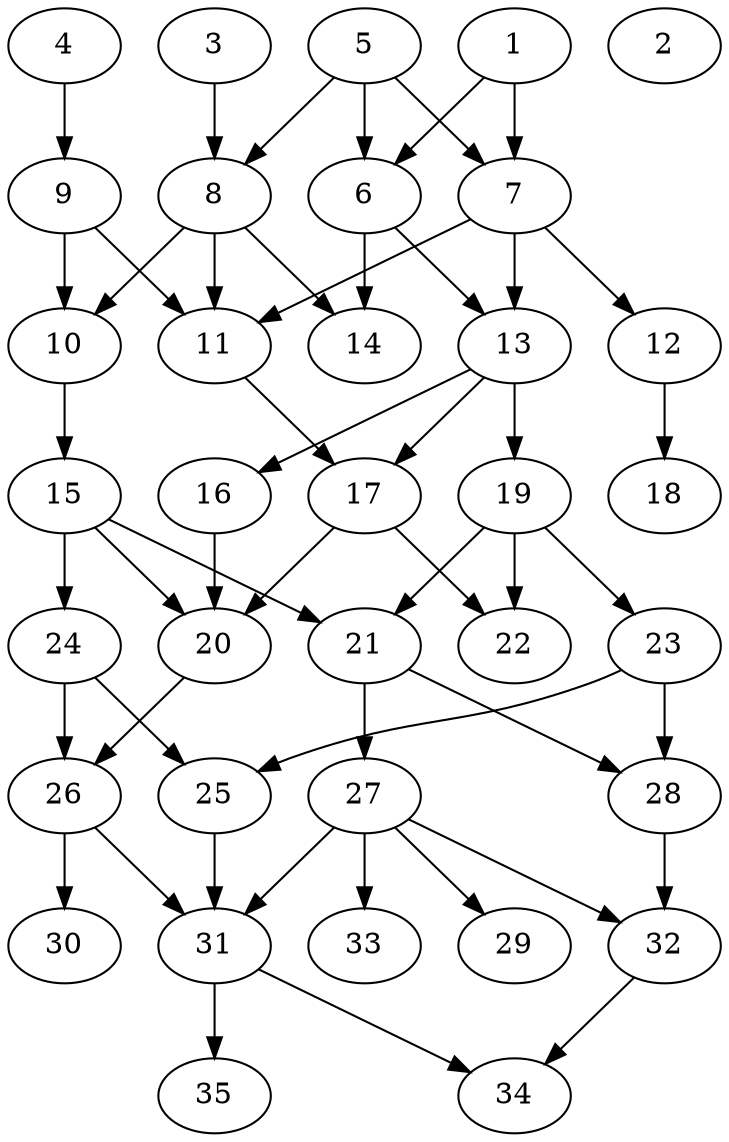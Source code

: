 // DAG automatically generated by daggen at Thu Oct  3 14:05:37 2019
// ./daggen --dot -n 35 --ccr 0.3 --fat 0.5 --regular 0.9 --density 0.6 --mindata 5242880 --maxdata 52428800 
digraph G {
  1 [size="19029333", alpha="0.16", expect_size="5708800"] 
  1 -> 6 [size ="5708800"]
  1 -> 7 [size ="5708800"]
  2 [size="53896533", alpha="0.12", expect_size="16168960"] 
  3 [size="114756267", alpha="0.13", expect_size="34426880"] 
  3 -> 8 [size ="34426880"]
  4 [size="145380693", alpha="0.06", expect_size="43614208"] 
  4 -> 9 [size ="43614208"]
  5 [size="34334720", alpha="0.09", expect_size="10300416"] 
  5 -> 6 [size ="10300416"]
  5 -> 7 [size ="10300416"]
  5 -> 8 [size ="10300416"]
  6 [size="31505067", alpha="0.18", expect_size="9451520"] 
  6 -> 13 [size ="9451520"]
  6 -> 14 [size ="9451520"]
  7 [size="61463893", alpha="0.01", expect_size="18439168"] 
  7 -> 11 [size ="18439168"]
  7 -> 12 [size ="18439168"]
  7 -> 13 [size ="18439168"]
  8 [size="79319040", alpha="0.19", expect_size="23795712"] 
  8 -> 10 [size ="23795712"]
  8 -> 11 [size ="23795712"]
  8 -> 14 [size ="23795712"]
  9 [size="114742613", alpha="0.16", expect_size="34422784"] 
  9 -> 10 [size ="34422784"]
  9 -> 11 [size ="34422784"]
  10 [size="79970987", alpha="0.11", expect_size="23991296"] 
  10 -> 15 [size ="23991296"]
  11 [size="92811947", alpha="0.00", expect_size="27843584"] 
  11 -> 17 [size ="27843584"]
  12 [size="62317227", alpha="0.05", expect_size="18695168"] 
  12 -> 18 [size ="18695168"]
  13 [size="153661440", alpha="0.04", expect_size="46098432"] 
  13 -> 16 [size ="46098432"]
  13 -> 17 [size ="46098432"]
  13 -> 19 [size ="46098432"]
  14 [size="100249600", alpha="0.01", expect_size="30074880"] 
  15 [size="150261760", alpha="0.17", expect_size="45078528"] 
  15 -> 20 [size ="45078528"]
  15 -> 21 [size ="45078528"]
  15 -> 24 [size ="45078528"]
  16 [size="66194773", alpha="0.11", expect_size="19858432"] 
  16 -> 20 [size ="19858432"]
  17 [size="53254827", alpha="0.18", expect_size="15976448"] 
  17 -> 20 [size ="15976448"]
  17 -> 22 [size ="15976448"]
  18 [size="57937920", alpha="0.18", expect_size="17381376"] 
  19 [size="49349973", alpha="0.14", expect_size="14804992"] 
  19 -> 21 [size ="14804992"]
  19 -> 22 [size ="14804992"]
  19 -> 23 [size ="14804992"]
  20 [size="20486827", alpha="0.12", expect_size="6146048"] 
  20 -> 26 [size ="6146048"]
  21 [size="110861653", alpha="0.11", expect_size="33258496"] 
  21 -> 27 [size ="33258496"]
  21 -> 28 [size ="33258496"]
  22 [size="111506773", alpha="0.15", expect_size="33452032"] 
  23 [size="151060480", alpha="0.10", expect_size="45318144"] 
  23 -> 25 [size ="45318144"]
  23 -> 28 [size ="45318144"]
  24 [size="27122347", alpha="0.03", expect_size="8136704"] 
  24 -> 25 [size ="8136704"]
  24 -> 26 [size ="8136704"]
  25 [size="31825920", alpha="0.17", expect_size="9547776"] 
  25 -> 31 [size ="9547776"]
  26 [size="161587200", alpha="0.13", expect_size="48476160"] 
  26 -> 30 [size ="48476160"]
  26 -> 31 [size ="48476160"]
  27 [size="88125440", alpha="0.14", expect_size="26437632"] 
  27 -> 29 [size ="26437632"]
  27 -> 31 [size ="26437632"]
  27 -> 32 [size ="26437632"]
  27 -> 33 [size ="26437632"]
  28 [size="75707733", alpha="0.04", expect_size="22712320"] 
  28 -> 32 [size ="22712320"]
  29 [size="56934400", alpha="0.06", expect_size="17080320"] 
  30 [size="165191680", alpha="0.15", expect_size="49557504"] 
  31 [size="105280853", alpha="0.15", expect_size="31584256"] 
  31 -> 34 [size ="31584256"]
  31 -> 35 [size ="31584256"]
  32 [size="36048213", alpha="0.20", expect_size="10814464"] 
  32 -> 34 [size ="10814464"]
  33 [size="151197013", alpha="0.02", expect_size="45359104"] 
  34 [size="76151467", alpha="0.15", expect_size="22845440"] 
  35 [size="96102400", alpha="0.05", expect_size="28830720"] 
}
